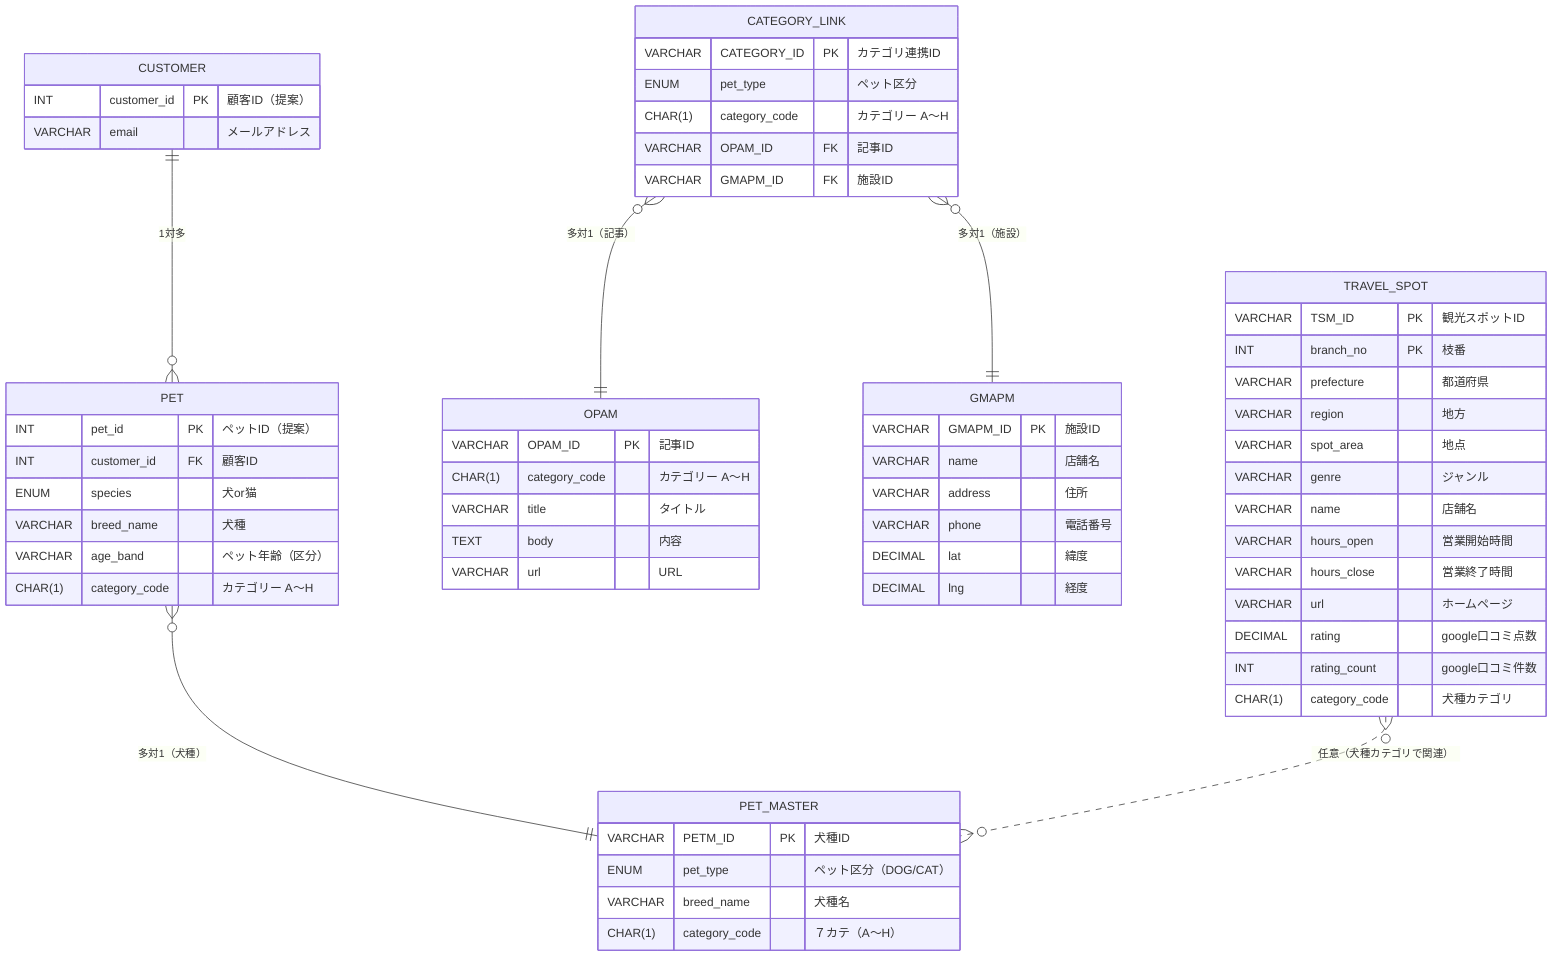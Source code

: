 erDiagram
  CUSTOMER ||--o{ PET : "1対多"
  PET }o--|| PET_MASTER : "多対1（犬種）"
  CATEGORY_LINK }o--|| OPAM : "多対1（記事）"
  CATEGORY_LINK }o--|| GMAPM : "多対1（施設）"
  TRAVEL_SPOT }o..o{ PET_MASTER : "任意（犬種カテゴリで関連）"

  CUSTOMER {
    INT customer_id PK "顧客ID（提案）"
    VARCHAR email "メールアドレス"
  }
  PET {
    INT pet_id PK "ペットID（提案）"
    INT customer_id FK "顧客ID"
    ENUM species "犬or猫"
    VARCHAR breed_name "犬種"
    VARCHAR age_band "ペット年齢（区分）"
    CHAR(1) category_code "カテゴリー A～H"
  }
  PET_MASTER {
    VARCHAR PETM_ID PK "犬種ID"
    ENUM pet_type "ペット区分（DOG/CAT）"
    VARCHAR breed_name "犬種名"
    CHAR(1) category_code "７カテ（A～H）"
  }
  GMAPM {
    VARCHAR GMAPM_ID PK "施設ID"
    VARCHAR name "店舗名"
    VARCHAR address "住所"
    VARCHAR phone "電話番号"
    DECIMAL lat "緯度"
    DECIMAL lng "経度"
  }
  OPAM {
    VARCHAR OPAM_ID PK "記事ID"
    CHAR(1) category_code "カテゴリー A～H"
    VARCHAR title "タイトル"
    TEXT body "内容"
    VARCHAR url "URL"
  }
  CATEGORY_LINK {
    VARCHAR CATEGORY_ID PK "カテゴリ連携ID"
    ENUM pet_type "ペット区分"
    CHAR(1) category_code "カテゴリー A～H"
    VARCHAR OPAM_ID FK "記事ID"
    VARCHAR GMAPM_ID FK "施設ID"
  }
  TRAVEL_SPOT {
    VARCHAR TSM_ID PK "観光スポットID"
    INT branch_no PK "枝番"
    VARCHAR prefecture "都道府県"
    VARCHAR region "地方"
    VARCHAR spot_area "地点"
    VARCHAR genre "ジャンル"
    VARCHAR name "店舗名"
    VARCHAR hours_open "営業開始時間"
    VARCHAR hours_close "営業終了時間"
    VARCHAR url "ホームページ"
    DECIMAL rating "google口コミ点数"
    INT rating_count "google口コミ件数"
    CHAR(1) category_code "犬種カテゴリ"
  }